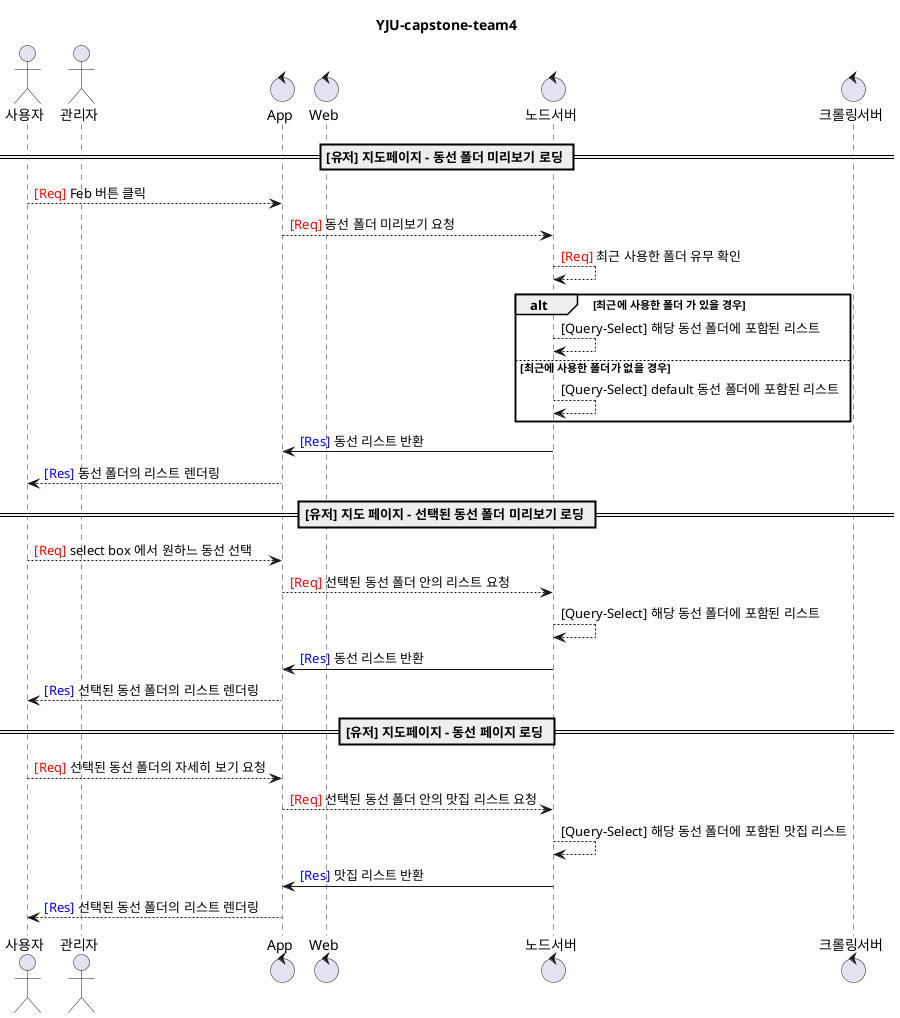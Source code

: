 지도 페이지 동선 미리보기 페이지
@startuml

title YJU-capstone-team4

actor 사용자 as User
actor 관리자 as Admin

control App
control Web
control 노드서버 as Node
control 크롤링서버 as Lamda

== [유저] 지도페이지 - 동선 폴더 미리보기 로딩 ==
User --> App : <font color=red>[Req]</font> Feb 버튼 클릭
App --> Node : <font color=red>[Req]</font> 동선 폴더 미리보기 요청
    Node --> Node : <font color=red>[Req]</font> 최근 사용한 폴더 유무 확인
    alt 최근에 사용한 폴더 가 있을 경우
        Node --> Node : [Query-Select] 해당 동선 폴더에 포함된 리스트
    else 최근에 사용한 폴더가 없을 경우
        Node --> Node : [Query-Select] default 동선 폴더에 포함된 리스트
    end
Node -> App : <font color=blue>[Res]</font> 동선 리스트 반환
App --> User : <font color=blue>[Res]</font> 동선 폴더의 리스트 렌더링


== [유저] 지도 페이지 - 선택된 동선 폴더 미리보기 로딩 ==
User --> App : <font color=red>[Req]</font> select box 에서 원하느 동선 선택
App --> Node : <font color=red>[Req]</font> 선택된 동선 폴더 안의 리스트 요청
    Node --> Node : [Query-Select] 해당 동선 폴더에 포함된 리스트
Node -> App : <font color=blue>[Res]</font> 동선 리스트 반환
App --> User : <font color=blue>[Res]</font> 선택된 동선 폴더의 리스트 렌더링


== [유저] 지도페이지 - 동선 페이지 로딩 ==
User --> App : <font color=red>[Req]</font> 선택된 동선 폴더의 자세히 보기 요청
App --> Node : <font color=red>[Req]</font> 선택된 동선 폴더 안의 맛집 리스트 요청
    Node --> Node : [Query-Select] 해당 동선 폴더에 포함된 맛집 리스트
Node -> App : <font color=blue>[Res]</font> 맛집 리스트 반환
App --> User : <font color=blue>[Res]</font> 선택된 동선 폴더의 리스트 렌더링
@enduml